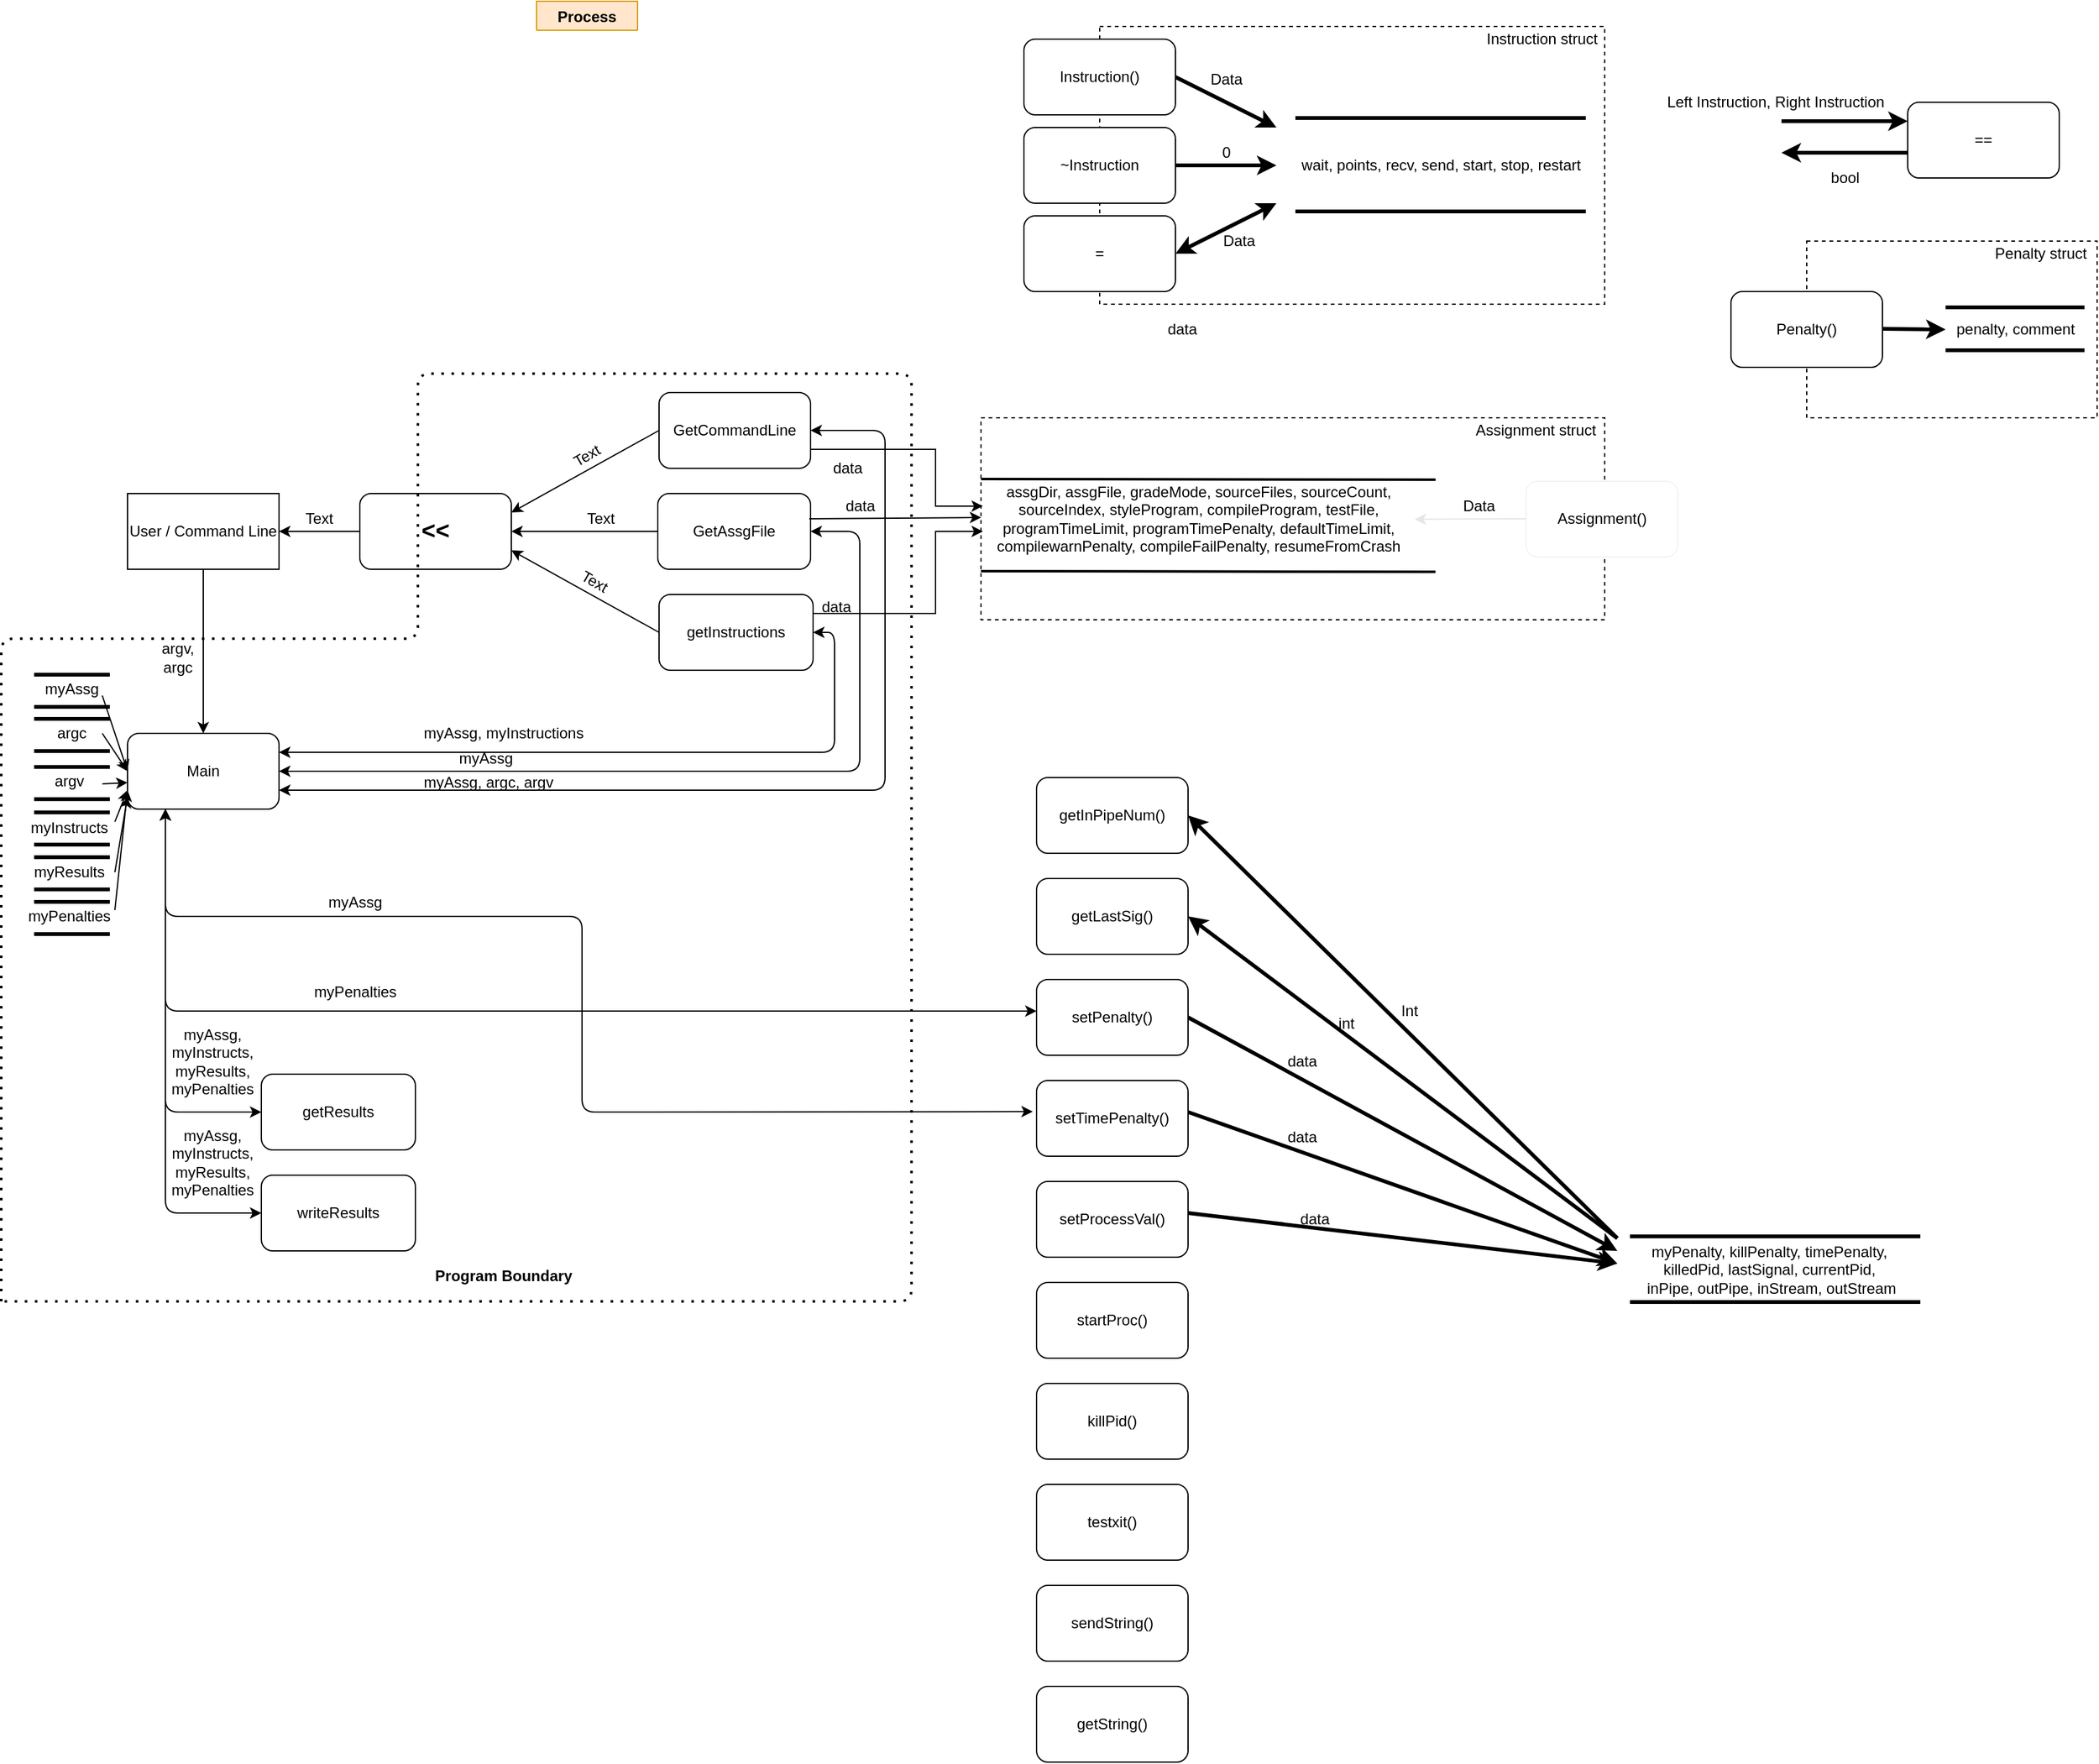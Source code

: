 <mxfile version="14.8.0" type="github">
  <diagram id="rguHkUJNCdWoJHxLz1bB" name="Main">
    <mxGraphModel dx="918" dy="512" grid="1" gridSize="10" guides="1" tooltips="1" connect="1" arrows="1" fold="1" page="1" pageScale="1" pageWidth="1100" pageHeight="850" math="0" shadow="0">
      <root>
        <mxCell id="0" />
        <mxCell id="1" parent="0" />
        <mxCell id="ouV6f6dpfnicYTkGdIAP-37" value="" style="rounded=0;whiteSpace=wrap;html=1;dashed=1;" parent="1" vertex="1">
          <mxGeometry x="1620" y="200" width="230" height="140" as="geometry" />
        </mxCell>
        <mxCell id="ouV6f6dpfnicYTkGdIAP-25" value="" style="rounded=0;whiteSpace=wrap;html=1;dashed=1;" parent="1" vertex="1">
          <mxGeometry x="1060" y="30" width="400" height="220" as="geometry" />
        </mxCell>
        <mxCell id="ouV6f6dpfnicYTkGdIAP-11" value="" style="rounded=0;whiteSpace=wrap;html=1;dashed=1;strokeWidth=1;direction=east;" parent="1" vertex="1">
          <mxGeometry x="966" y="340" width="494" height="160" as="geometry" />
        </mxCell>
        <mxCell id="XmJ7mHtLs4GO2itL8WQK-5" value="Main" style="rounded=1;whiteSpace=wrap;html=1;" parent="1" vertex="1">
          <mxGeometry x="290" y="590" width="120" height="60" as="geometry" />
        </mxCell>
        <mxCell id="nmjA72ro4ZMUYENDKjPd-1" value="Process" style="swimlane;fillColor=#ffe6cc;strokeColor=#d79b00;startSize=30;" parent="1" vertex="1" collapsed="1">
          <mxGeometry x="614" y="10" width="80" height="23" as="geometry">
            <mxRectangle x="614" y="10" width="200" height="430" as="alternateBounds" />
          </mxGeometry>
        </mxCell>
        <mxCell id="nmjA72ro4ZMUYENDKjPd-2" value="- *myPenalty" style="text;html=1;align=center;verticalAlign=middle;resizable=0;points=[];autosize=1;strokeColor=none;" parent="nmjA72ro4ZMUYENDKjPd-1" vertex="1">
          <mxGeometry x="4" y="30" width="80" height="20" as="geometry" />
        </mxCell>
        <mxCell id="nmjA72ro4ZMUYENDKjPd-8" value="- killPenalty" style="text;html=1;align=center;verticalAlign=middle;resizable=0;points=[];autosize=1;strokeColor=none;" parent="nmjA72ro4ZMUYENDKjPd-1" vertex="1">
          <mxGeometry y="50" width="80" height="20" as="geometry" />
        </mxCell>
        <mxCell id="nmjA72ro4ZMUYENDKjPd-9" value="- timePenalty" style="text;html=1;align=center;verticalAlign=middle;resizable=0;points=[];autosize=1;strokeColor=none;" parent="nmjA72ro4ZMUYENDKjPd-1" vertex="1">
          <mxGeometry y="70" width="90" height="20" as="geometry" />
        </mxCell>
        <mxCell id="nmjA72ro4ZMUYENDKjPd-10" value="- killedPid" style="text;html=1;align=center;verticalAlign=middle;resizable=0;points=[];autosize=1;strokeColor=none;" parent="nmjA72ro4ZMUYENDKjPd-1" vertex="1">
          <mxGeometry y="90" width="70" height="20" as="geometry" />
        </mxCell>
        <mxCell id="nmjA72ro4ZMUYENDKjPd-11" value="- lastSignal" style="text;html=1;align=center;verticalAlign=middle;resizable=0;points=[];autosize=1;strokeColor=none;" parent="nmjA72ro4ZMUYENDKjPd-1" vertex="1">
          <mxGeometry x="4" y="110" width="70" height="20" as="geometry" />
        </mxCell>
        <mxCell id="nmjA72ro4ZMUYENDKjPd-12" value="- currentPid" style="text;html=1;align=center;verticalAlign=middle;resizable=0;points=[];autosize=1;strokeColor=none;" parent="nmjA72ro4ZMUYENDKjPd-1" vertex="1">
          <mxGeometry y="130" width="80" height="20" as="geometry" />
        </mxCell>
        <mxCell id="nmjA72ro4ZMUYENDKjPd-13" value="- inPipe[]" style="text;html=1;align=center;verticalAlign=middle;resizable=0;points=[];autosize=1;strokeColor=none;" parent="nmjA72ro4ZMUYENDKjPd-1" vertex="1">
          <mxGeometry x="4" y="150" width="60" height="20" as="geometry" />
        </mxCell>
        <mxCell id="nmjA72ro4ZMUYENDKjPd-14" value="- outPipe[]" style="text;html=1;align=center;verticalAlign=middle;resizable=0;points=[];autosize=1;strokeColor=none;" parent="nmjA72ro4ZMUYENDKjPd-1" vertex="1">
          <mxGeometry x="2" y="170" width="70" height="20" as="geometry" />
        </mxCell>
        <mxCell id="nmjA72ro4ZMUYENDKjPd-16" value="- *inStream" style="text;html=1;align=center;verticalAlign=middle;resizable=0;points=[];autosize=1;strokeColor=none;" parent="nmjA72ro4ZMUYENDKjPd-1" vertex="1">
          <mxGeometry y="190" width="80" height="20" as="geometry" />
        </mxCell>
        <mxCell id="nmjA72ro4ZMUYENDKjPd-17" value="- *outStream" style="text;html=1;align=center;verticalAlign=middle;resizable=0;points=[];autosize=1;strokeColor=none;" parent="nmjA72ro4ZMUYENDKjPd-1" vertex="1">
          <mxGeometry x="4" y="210" width="80" height="20" as="geometry" />
        </mxCell>
        <mxCell id="ETJHJ8PqHRaNLE2HF3tO-7" value="" style="endArrow=none;html=1;strokeWidth=3;fillColor=#fff2cc;strokeColor=#d6b656;" parent="nmjA72ro4ZMUYENDKjPd-1" edge="1">
          <mxGeometry width="50" height="50" relative="1" as="geometry">
            <mxPoint y="230" as="sourcePoint" />
            <mxPoint x="200" y="230" as="targetPoint" />
            <Array as="points">
              <mxPoint x="100" y="230" />
            </Array>
          </mxGeometry>
        </mxCell>
        <mxCell id="ETJHJ8PqHRaNLE2HF3tO-9" value="+ getInPipeNum" style="text;html=1;align=center;verticalAlign=middle;resizable=0;points=[];autosize=1;strokeColor=none;" parent="nmjA72ro4ZMUYENDKjPd-1" vertex="1">
          <mxGeometry x="5" y="240" width="100" height="20" as="geometry" />
        </mxCell>
        <mxCell id="ETJHJ8PqHRaNLE2HF3tO-10" value="+ getLastSig" style="text;html=1;align=center;verticalAlign=middle;resizable=0;points=[];autosize=1;strokeColor=none;" parent="nmjA72ro4ZMUYENDKjPd-1" vertex="1">
          <mxGeometry x="5" y="260" width="80" height="20" as="geometry" />
        </mxCell>
        <mxCell id="ETJHJ8PqHRaNLE2HF3tO-11" value="+ setPenalty" style="text;html=1;align=center;verticalAlign=middle;resizable=0;points=[];autosize=1;strokeColor=none;" parent="nmjA72ro4ZMUYENDKjPd-1" vertex="1">
          <mxGeometry x="5" y="280" width="80" height="20" as="geometry" />
        </mxCell>
        <mxCell id="ETJHJ8PqHRaNLE2HF3tO-12" value="+ setTimePenalty" style="text;html=1;align=center;verticalAlign=middle;resizable=0;points=[];autosize=1;strokeColor=none;spacing=2;" parent="nmjA72ro4ZMUYENDKjPd-1" vertex="1">
          <mxGeometry x="3" y="300" width="110" height="20" as="geometry" />
        </mxCell>
        <mxCell id="ETJHJ8PqHRaNLE2HF3tO-13" value="+ startProc" style="text;html=1;align=center;verticalAlign=middle;resizable=0;points=[];autosize=1;strokeColor=none;" parent="nmjA72ro4ZMUYENDKjPd-1" vertex="1">
          <mxGeometry x="7" y="320" width="70" height="20" as="geometry" />
        </mxCell>
        <mxCell id="ETJHJ8PqHRaNLE2HF3tO-14" value="+ killPid" style="text;html=1;align=center;verticalAlign=middle;resizable=0;points=[];autosize=1;strokeColor=none;" parent="nmjA72ro4ZMUYENDKjPd-1" vertex="1">
          <mxGeometry x="4" y="340" width="60" height="20" as="geometry" />
        </mxCell>
        <mxCell id="ETJHJ8PqHRaNLE2HF3tO-15" value="+ testxit" style="text;html=1;align=center;verticalAlign=middle;resizable=0;points=[];autosize=1;strokeColor=none;" parent="nmjA72ro4ZMUYENDKjPd-1" vertex="1">
          <mxGeometry x="4" y="360" width="60" height="20" as="geometry" />
        </mxCell>
        <mxCell id="ETJHJ8PqHRaNLE2HF3tO-16" value="+ sendString" style="text;html=1;align=center;verticalAlign=middle;resizable=0;points=[];autosize=1;strokeColor=none;" parent="nmjA72ro4ZMUYENDKjPd-1" vertex="1">
          <mxGeometry x="7" y="380" width="80" height="20" as="geometry" />
        </mxCell>
        <mxCell id="ETJHJ8PqHRaNLE2HF3tO-17" value="+ *getString" style="text;html=1;align=center;verticalAlign=middle;resizable=0;points=[];autosize=1;strokeColor=none;" parent="nmjA72ro4ZMUYENDKjPd-1" vertex="1">
          <mxGeometry x="5" y="400" width="80" height="20" as="geometry" />
        </mxCell>
        <mxCell id="XmJ7mHtLs4GO2itL8WQK-11" value="" style="endArrow=classic;html=1;entryX=0.5;entryY=0;entryDx=0;entryDy=0;exitX=0.5;exitY=1;exitDx=0;exitDy=0;" parent="1" source="E9xuSxnTIN58teKCuuX2-3" target="XmJ7mHtLs4GO2itL8WQK-5" edge="1">
          <mxGeometry width="50" height="50" relative="1" as="geometry">
            <mxPoint x="340" y="392" as="sourcePoint" />
            <mxPoint x="440" y="460" as="targetPoint" />
          </mxGeometry>
        </mxCell>
        <mxCell id="Mvc_CKgihEDWktyKTYWP-44" style="edgeStyle=orthogonalEdgeStyle;rounded=0;orthogonalLoop=1;jettySize=auto;html=1;exitX=1;exitY=0.25;exitDx=0;exitDy=0;entryX=0;entryY=0.667;entryDx=0;entryDy=0;entryPerimeter=0;strokeWidth=1;" parent="1" source="XmJ7mHtLs4GO2itL8WQK-14" target="ouV6f6dpfnicYTkGdIAP-5" edge="1">
          <mxGeometry relative="1" as="geometry">
            <Array as="points">
              <mxPoint x="930" y="495" />
              <mxPoint x="930" y="430" />
            </Array>
          </mxGeometry>
        </mxCell>
        <mxCell id="XmJ7mHtLs4GO2itL8WQK-14" value="getInstructions" style="rounded=1;whiteSpace=wrap;html=1;" parent="1" vertex="1">
          <mxGeometry x="711" y="480" width="122" height="60" as="geometry" />
        </mxCell>
        <mxCell id="Mvc_CKgihEDWktyKTYWP-8" style="edgeStyle=orthogonalEdgeStyle;rounded=0;orthogonalLoop=1;jettySize=auto;html=1;exitX=1;exitY=0.75;exitDx=0;exitDy=0;strokeColor=#000000;strokeWidth=1;entryX=0;entryY=0.333;entryDx=0;entryDy=0;entryPerimeter=0;" parent="1" source="XmJ7mHtLs4GO2itL8WQK-15" target="ouV6f6dpfnicYTkGdIAP-5" edge="1">
          <mxGeometry relative="1" as="geometry">
            <mxPoint x="1020" y="405" as="targetPoint" />
            <Array as="points">
              <mxPoint x="930" y="365" />
              <mxPoint x="930" y="410" />
            </Array>
          </mxGeometry>
        </mxCell>
        <mxCell id="XmJ7mHtLs4GO2itL8WQK-15" value="GetCommandLine" style="rounded=1;whiteSpace=wrap;html=1;" parent="1" vertex="1">
          <mxGeometry x="711" y="320" width="120" height="60" as="geometry" />
        </mxCell>
        <mxCell id="XmJ7mHtLs4GO2itL8WQK-16" value="GetAssgFile" style="rounded=1;whiteSpace=wrap;html=1;" parent="1" vertex="1">
          <mxGeometry x="710" y="400" width="121" height="60" as="geometry" />
        </mxCell>
        <mxCell id="XmJ7mHtLs4GO2itL8WQK-20" value="argv, argc" style="text;html=1;strokeColor=none;fillColor=none;align=center;verticalAlign=middle;whiteSpace=wrap;rounded=0;rotation=0;" parent="1" vertex="1">
          <mxGeometry x="310" y="520" width="40" height="20" as="geometry" />
        </mxCell>
        <mxCell id="XmJ7mHtLs4GO2itL8WQK-21" value="myAssg, argc, argv" style="text;html=1;strokeColor=none;fillColor=none;align=center;verticalAlign=middle;whiteSpace=wrap;rounded=0;rotation=0;" parent="1" vertex="1">
          <mxGeometry x="518" y="610" width="116" height="37" as="geometry" />
        </mxCell>
        <mxCell id="E9xuSxnTIN58teKCuuX2-3" value="User / Command Line" style="rounded=0;whiteSpace=wrap;html=1;" parent="1" vertex="1">
          <mxGeometry x="290" y="400" width="120" height="60" as="geometry" />
        </mxCell>
        <mxCell id="E9xuSxnTIN58teKCuuX2-4" value="&lt;b&gt;&lt;font style=&quot;font-size: 19px&quot;&gt;&amp;lt;&amp;lt;&lt;/font&gt;&lt;/b&gt;" style="rounded=1;whiteSpace=wrap;html=1;" parent="1" vertex="1">
          <mxGeometry x="474" y="400" width="120" height="60" as="geometry" />
        </mxCell>
        <mxCell id="RXPGKztGr5cZx4qu9Qo7-2" value="" style="endArrow=none;html=1;strokeColor=#000000;strokeWidth=3;" parent="1" edge="1">
          <mxGeometry width="50" height="50" relative="1" as="geometry">
            <mxPoint x="216" y="543.5" as="sourcePoint" />
            <mxPoint x="276" y="543.5" as="targetPoint" />
          </mxGeometry>
        </mxCell>
        <mxCell id="RXPGKztGr5cZx4qu9Qo7-3" value="" style="endArrow=none;html=1;strokeColor=#000000;strokeWidth=3;" parent="1" edge="1">
          <mxGeometry width="50" height="50" relative="1" as="geometry">
            <mxPoint x="216" y="569" as="sourcePoint" />
            <mxPoint x="276" y="569" as="targetPoint" />
          </mxGeometry>
        </mxCell>
        <mxCell id="RXPGKztGr5cZx4qu9Qo7-4" value="myAssg" style="text;html=1;strokeColor=none;fillColor=none;align=center;verticalAlign=middle;whiteSpace=wrap;rounded=0;" parent="1" vertex="1">
          <mxGeometry x="226" y="540" width="40" height="29" as="geometry" />
        </mxCell>
        <mxCell id="RXPGKztGr5cZx4qu9Qo7-17" value="myAssg" style="text;html=1;strokeColor=none;fillColor=none;align=center;verticalAlign=middle;whiteSpace=wrap;rounded=0;" parent="1" vertex="1">
          <mxGeometry x="554" y="600" width="40" height="20" as="geometry" />
        </mxCell>
        <mxCell id="RXPGKztGr5cZx4qu9Qo7-18" value="myAssg, myInstructions" style="text;html=1;strokeColor=none;fillColor=none;align=center;verticalAlign=middle;whiteSpace=wrap;rounded=0;" parent="1" vertex="1">
          <mxGeometry x="510" y="580" width="156" height="20" as="geometry" />
        </mxCell>
        <mxCell id="RXPGKztGr5cZx4qu9Qo7-19" value="" style="endArrow=classic;html=1;strokeColor=#000000;strokeWidth=1;entryX=1;entryY=0.75;entryDx=0;entryDy=0;exitX=0;exitY=0.5;exitDx=0;exitDy=0;" parent="1" source="XmJ7mHtLs4GO2itL8WQK-14" target="E9xuSxnTIN58teKCuuX2-4" edge="1">
          <mxGeometry width="50" height="50" relative="1" as="geometry">
            <mxPoint x="660" y="610" as="sourcePoint" />
            <mxPoint x="710" y="560" as="targetPoint" />
          </mxGeometry>
        </mxCell>
        <mxCell id="RXPGKztGr5cZx4qu9Qo7-20" value="" style="endArrow=classic;html=1;strokeColor=#000000;strokeWidth=1;entryX=1;entryY=0.5;entryDx=0;entryDy=0;exitX=0;exitY=0.5;exitDx=0;exitDy=0;" parent="1" source="XmJ7mHtLs4GO2itL8WQK-16" target="E9xuSxnTIN58teKCuuX2-4" edge="1">
          <mxGeometry width="50" height="50" relative="1" as="geometry">
            <mxPoint x="672.5" y="565" as="sourcePoint" />
            <mxPoint x="555.5" y="500" as="targetPoint" />
          </mxGeometry>
        </mxCell>
        <mxCell id="RXPGKztGr5cZx4qu9Qo7-21" value="" style="endArrow=classic;html=1;strokeColor=#000000;strokeWidth=1;entryX=1;entryY=0.25;entryDx=0;entryDy=0;exitX=0;exitY=0.5;exitDx=0;exitDy=0;" parent="1" source="XmJ7mHtLs4GO2itL8WQK-15" target="E9xuSxnTIN58teKCuuX2-4" edge="1">
          <mxGeometry width="50" height="50" relative="1" as="geometry">
            <mxPoint x="686" y="370" as="sourcePoint" />
            <mxPoint x="570" y="370" as="targetPoint" />
          </mxGeometry>
        </mxCell>
        <mxCell id="RXPGKztGr5cZx4qu9Qo7-22" value="Text" style="text;html=1;strokeColor=none;fillColor=none;align=center;verticalAlign=middle;whiteSpace=wrap;rounded=0;rotation=-30;" parent="1" vertex="1">
          <mxGeometry x="634" y="360" width="40" height="20" as="geometry" />
        </mxCell>
        <mxCell id="RXPGKztGr5cZx4qu9Qo7-23" value="Text" style="text;html=1;strokeColor=none;fillColor=none;align=center;verticalAlign=middle;whiteSpace=wrap;rounded=0;rotation=0;" parent="1" vertex="1">
          <mxGeometry x="645" y="410" width="40" height="20" as="geometry" />
        </mxCell>
        <mxCell id="RXPGKztGr5cZx4qu9Qo7-24" value="Text" style="text;html=1;strokeColor=none;fillColor=none;align=center;verticalAlign=middle;whiteSpace=wrap;rounded=0;rotation=30;" parent="1" vertex="1">
          <mxGeometry x="640" y="460" width="40" height="20" as="geometry" />
        </mxCell>
        <mxCell id="RXPGKztGr5cZx4qu9Qo7-25" value="Text" style="text;html=1;strokeColor=none;fillColor=none;align=center;verticalAlign=middle;whiteSpace=wrap;rounded=0;rotation=0;" parent="1" vertex="1">
          <mxGeometry x="422" y="410" width="40" height="20" as="geometry" />
        </mxCell>
        <mxCell id="RXPGKztGr5cZx4qu9Qo7-26" value="" style="endArrow=classic;html=1;strokeColor=#000000;strokeWidth=1;entryX=1;entryY=0.5;entryDx=0;entryDy=0;exitX=0;exitY=0.5;exitDx=0;exitDy=0;" parent="1" source="E9xuSxnTIN58teKCuuX2-4" target="E9xuSxnTIN58teKCuuX2-3" edge="1">
          <mxGeometry width="50" height="50" relative="1" as="geometry">
            <mxPoint x="721" y="360" as="sourcePoint" />
            <mxPoint x="604" y="425" as="targetPoint" />
          </mxGeometry>
        </mxCell>
        <mxCell id="RXPGKztGr5cZx4qu9Qo7-27" value="" style="endArrow=none;html=1;strokeColor=#000000;strokeWidth=3;" parent="1" edge="1">
          <mxGeometry width="50" height="50" relative="1" as="geometry">
            <mxPoint x="216" y="578.5" as="sourcePoint" />
            <mxPoint x="276" y="578.5" as="targetPoint" />
          </mxGeometry>
        </mxCell>
        <mxCell id="RXPGKztGr5cZx4qu9Qo7-28" value="" style="endArrow=none;html=1;strokeColor=#000000;strokeWidth=3;" parent="1" edge="1">
          <mxGeometry width="50" height="50" relative="1" as="geometry">
            <mxPoint x="216" y="604" as="sourcePoint" />
            <mxPoint x="276" y="604" as="targetPoint" />
          </mxGeometry>
        </mxCell>
        <mxCell id="RXPGKztGr5cZx4qu9Qo7-29" value="argc" style="text;html=1;strokeColor=none;fillColor=none;align=center;verticalAlign=middle;whiteSpace=wrap;rounded=0;" parent="1" vertex="1">
          <mxGeometry x="226" y="575" width="40" height="29" as="geometry" />
        </mxCell>
        <mxCell id="RXPGKztGr5cZx4qu9Qo7-30" value="" style="endArrow=none;html=1;strokeColor=#000000;strokeWidth=3;" parent="1" edge="1">
          <mxGeometry width="50" height="50" relative="1" as="geometry">
            <mxPoint x="216" y="616.59" as="sourcePoint" />
            <mxPoint x="276" y="616.59" as="targetPoint" />
          </mxGeometry>
        </mxCell>
        <mxCell id="RXPGKztGr5cZx4qu9Qo7-31" value="" style="endArrow=none;html=1;strokeColor=#000000;strokeWidth=3;" parent="1" edge="1">
          <mxGeometry width="50" height="50" relative="1" as="geometry">
            <mxPoint x="216" y="642.09" as="sourcePoint" />
            <mxPoint x="276" y="642.09" as="targetPoint" />
          </mxGeometry>
        </mxCell>
        <mxCell id="RXPGKztGr5cZx4qu9Qo7-32" value="argv" style="text;html=1;strokeColor=none;fillColor=none;align=center;verticalAlign=middle;whiteSpace=wrap;rounded=0;" parent="1" vertex="1">
          <mxGeometry x="224" y="613.92" width="40" height="29" as="geometry" />
        </mxCell>
        <mxCell id="RXPGKztGr5cZx4qu9Qo7-33" value="" style="endArrow=classic;startArrow=classic;html=1;strokeColor=#000000;strokeWidth=1;entryX=1;entryY=0.5;entryDx=0;entryDy=0;exitX=1;exitY=0.5;exitDx=0;exitDy=0;" parent="1" source="XmJ7mHtLs4GO2itL8WQK-5" target="XmJ7mHtLs4GO2itL8WQK-16" edge="1">
          <mxGeometry width="50" height="50" relative="1" as="geometry">
            <mxPoint x="390" y="600" as="sourcePoint" />
            <mxPoint x="440" y="550" as="targetPoint" />
            <Array as="points">
              <mxPoint x="870" y="620" />
              <mxPoint x="870" y="430" />
            </Array>
          </mxGeometry>
        </mxCell>
        <mxCell id="RXPGKztGr5cZx4qu9Qo7-34" value="" style="endArrow=classic;startArrow=classic;html=1;strokeColor=#000000;strokeWidth=1;entryX=1;entryY=0.5;entryDx=0;entryDy=0;exitX=1;exitY=0.75;exitDx=0;exitDy=0;" parent="1" source="XmJ7mHtLs4GO2itL8WQK-5" target="XmJ7mHtLs4GO2itL8WQK-15" edge="1">
          <mxGeometry width="50" height="50" relative="1" as="geometry">
            <mxPoint x="390" y="600" as="sourcePoint" />
            <mxPoint x="440" y="550" as="targetPoint" />
            <Array as="points">
              <mxPoint x="890" y="635" />
              <mxPoint x="890" y="350" />
            </Array>
          </mxGeometry>
        </mxCell>
        <mxCell id="RXPGKztGr5cZx4qu9Qo7-35" value="" style="endArrow=classic;startArrow=classic;html=1;strokeColor=#000000;strokeWidth=1;entryX=1;entryY=0.5;entryDx=0;entryDy=0;exitX=1;exitY=0.25;exitDx=0;exitDy=0;" parent="1" source="XmJ7mHtLs4GO2itL8WQK-5" target="XmJ7mHtLs4GO2itL8WQK-14" edge="1">
          <mxGeometry width="50" height="50" relative="1" as="geometry">
            <mxPoint x="390" y="600" as="sourcePoint" />
            <mxPoint x="440" y="550" as="targetPoint" />
            <Array as="points">
              <mxPoint x="850" y="605" />
              <mxPoint x="850" y="510" />
            </Array>
          </mxGeometry>
        </mxCell>
        <mxCell id="RXPGKztGr5cZx4qu9Qo7-36" value="" style="endArrow=classic;html=1;strokeColor=#000000;strokeWidth=1;" parent="1" edge="1">
          <mxGeometry width="50" height="50" relative="1" as="geometry">
            <mxPoint x="270" y="560" as="sourcePoint" />
            <mxPoint x="290" y="620" as="targetPoint" />
          </mxGeometry>
        </mxCell>
        <mxCell id="ouV6f6dpfnicYTkGdIAP-5" value="assgDir, assgFile, gradeMode, sourceFiles, sourceCount, &lt;br&gt;sourceIndex, styleProgram, compileProgram, testFile, &lt;br&gt;programTimeLimit, programTimePenalty, defaultTimeLimit, &lt;br&gt;compilewarnPenalty, compileFailPenalty, resumeFromCrash" style="text;html=1;resizable=0;autosize=1;align=center;verticalAlign=middle;points=[];fillColor=none;strokeColor=none;rounded=0;strokeWidth=0;direction=east;" parent="1" vertex="1">
          <mxGeometry x="967.5" y="390" width="340" height="60" as="geometry" />
        </mxCell>
        <mxCell id="ouV6f6dpfnicYTkGdIAP-7" value="" style="shape=link;html=1;width=72;strokeWidth=2;" parent="1" edge="1">
          <mxGeometry width="100" relative="1" as="geometry">
            <mxPoint x="1326" y="425.5" as="sourcePoint" />
            <mxPoint x="966" y="425" as="targetPoint" />
          </mxGeometry>
        </mxCell>
        <mxCell id="ouV6f6dpfnicYTkGdIAP-8" value="Assignment()" style="rounded=1;whiteSpace=wrap;html=1;strokeWidth=0;direction=east;" parent="1" vertex="1">
          <mxGeometry x="1397.5" y="390" width="120" height="60" as="geometry" />
        </mxCell>
        <mxCell id="ouV6f6dpfnicYTkGdIAP-12" value="wait, points, recv, send, start, stop, restart" style="text;html=1;align=center;verticalAlign=middle;resizable=0;points=[];autosize=1;strokeColor=none;" parent="1" vertex="1">
          <mxGeometry x="1210" y="130" width="240" height="20" as="geometry" />
        </mxCell>
        <mxCell id="ouV6f6dpfnicYTkGdIAP-13" value="~Instruction" style="rounded=1;whiteSpace=wrap;html=1;" parent="1" vertex="1">
          <mxGeometry x="1000" y="110" width="120" height="60" as="geometry" />
        </mxCell>
        <mxCell id="ouV6f6dpfnicYTkGdIAP-14" value="Instruction()" style="rounded=1;whiteSpace=wrap;html=1;" parent="1" vertex="1">
          <mxGeometry x="1000" y="40" width="120" height="60" as="geometry" />
        </mxCell>
        <mxCell id="ouV6f6dpfnicYTkGdIAP-15" value="Data" style="text;html=1;resizable=0;autosize=1;align=center;verticalAlign=middle;points=[];fillColor=none;strokeColor=none;rounded=0;strokeWidth=0;direction=east;" parent="1" vertex="1">
          <mxGeometry x="1340" y="400" width="40" height="20" as="geometry" />
        </mxCell>
        <mxCell id="ouV6f6dpfnicYTkGdIAP-16" value="=" style="rounded=1;whiteSpace=wrap;html=1;" parent="1" vertex="1">
          <mxGeometry x="1000" y="180" width="120" height="60" as="geometry" />
        </mxCell>
        <mxCell id="ouV6f6dpfnicYTkGdIAP-17" value="" style="shape=link;html=1;width=72;strokeWidth=3;" parent="1" edge="1">
          <mxGeometry width="100" relative="1" as="geometry">
            <mxPoint x="1445" y="139.5" as="sourcePoint" />
            <mxPoint x="1215" y="139.5" as="targetPoint" />
          </mxGeometry>
        </mxCell>
        <mxCell id="ouV6f6dpfnicYTkGdIAP-18" value="" style="endArrow=classic;html=1;strokeWidth=3;" parent="1" edge="1">
          <mxGeometry width="50" height="50" relative="1" as="geometry">
            <mxPoint x="1120" y="70" as="sourcePoint" />
            <mxPoint x="1200" y="110" as="targetPoint" />
          </mxGeometry>
        </mxCell>
        <mxCell id="ouV6f6dpfnicYTkGdIAP-19" value="Data" style="text;html=1;resizable=0;autosize=1;align=center;verticalAlign=middle;points=[];fillColor=none;strokeColor=none;rounded=0;" parent="1" vertex="1">
          <mxGeometry x="1140" y="61.5" width="40" height="20" as="geometry" />
        </mxCell>
        <mxCell id="ouV6f6dpfnicYTkGdIAP-20" value="" style="endArrow=classic;html=1;strokeWidth=3;exitX=1;exitY=0.5;exitDx=0;exitDy=0;" parent="1" source="ouV6f6dpfnicYTkGdIAP-13" edge="1">
          <mxGeometry width="50" height="50" relative="1" as="geometry">
            <mxPoint x="1100" y="120" as="sourcePoint" />
            <mxPoint x="1200" y="140" as="targetPoint" />
          </mxGeometry>
        </mxCell>
        <mxCell id="ouV6f6dpfnicYTkGdIAP-21" value="0" style="text;html=1;resizable=0;autosize=1;align=center;verticalAlign=middle;points=[];fillColor=none;strokeColor=none;rounded=0;" parent="1" vertex="1">
          <mxGeometry x="1150" y="120" width="20" height="20" as="geometry" />
        </mxCell>
        <mxCell id="ouV6f6dpfnicYTkGdIAP-23" value="" style="endArrow=classic;startArrow=classic;html=1;strokeWidth=3;exitX=1;exitY=0.5;exitDx=0;exitDy=0;" parent="1" source="ouV6f6dpfnicYTkGdIAP-16" edge="1">
          <mxGeometry width="50" height="50" relative="1" as="geometry">
            <mxPoint x="1135" y="220" as="sourcePoint" />
            <mxPoint x="1200" y="170" as="targetPoint" />
          </mxGeometry>
        </mxCell>
        <mxCell id="ouV6f6dpfnicYTkGdIAP-24" value="Data" style="text;html=1;resizable=0;autosize=1;align=center;verticalAlign=middle;points=[];fillColor=none;strokeColor=none;rounded=0;" parent="1" vertex="1">
          <mxGeometry x="1150" y="190" width="40" height="20" as="geometry" />
        </mxCell>
        <mxCell id="ouV6f6dpfnicYTkGdIAP-26" value="Instruction struct" style="text;html=1;resizable=0;autosize=1;align=center;verticalAlign=middle;points=[];fillColor=none;strokeColor=none;rounded=0;" parent="1" vertex="1">
          <mxGeometry x="1360" y="30" width="100" height="20" as="geometry" />
        </mxCell>
        <mxCell id="ouV6f6dpfnicYTkGdIAP-27" value="Assignment struct" style="text;html=1;resizable=0;autosize=1;align=center;verticalAlign=middle;points=[];fillColor=none;strokeColor=none;rounded=0;strokeWidth=0;direction=east;" parent="1" vertex="1">
          <mxGeometry x="1350" y="340" width="110" height="20" as="geometry" />
        </mxCell>
        <mxCell id="ouV6f6dpfnicYTkGdIAP-28" value="==" style="rounded=1;whiteSpace=wrap;html=1;" parent="1" vertex="1">
          <mxGeometry x="1700" y="90" width="120" height="60" as="geometry" />
        </mxCell>
        <mxCell id="ouV6f6dpfnicYTkGdIAP-29" value="" style="endArrow=classic;html=1;strokeWidth=3;entryX=0;entryY=0.25;entryDx=0;entryDy=0;" parent="1" target="ouV6f6dpfnicYTkGdIAP-28" edge="1">
          <mxGeometry width="50" height="50" relative="1" as="geometry">
            <mxPoint x="1600" y="105" as="sourcePoint" />
            <mxPoint x="1450" y="50" as="targetPoint" />
          </mxGeometry>
        </mxCell>
        <mxCell id="ouV6f6dpfnicYTkGdIAP-30" value="" style="endArrow=classic;html=1;strokeWidth=3;" parent="1" edge="1">
          <mxGeometry width="50" height="50" relative="1" as="geometry">
            <mxPoint x="1700" y="130" as="sourcePoint" />
            <mxPoint x="1600" y="130" as="targetPoint" />
          </mxGeometry>
        </mxCell>
        <mxCell id="ouV6f6dpfnicYTkGdIAP-31" value="Left Instruction, Right Instruction" style="text;html=1;resizable=0;autosize=1;align=center;verticalAlign=middle;points=[];fillColor=none;strokeColor=none;rounded=0;" parent="1" vertex="1">
          <mxGeometry x="1500" y="80" width="190" height="20" as="geometry" />
        </mxCell>
        <mxCell id="ouV6f6dpfnicYTkGdIAP-32" value="bool" style="text;html=1;resizable=0;autosize=1;align=center;verticalAlign=middle;points=[];fillColor=none;strokeColor=none;rounded=0;" parent="1" vertex="1">
          <mxGeometry x="1630" y="140" width="40" height="20" as="geometry" />
        </mxCell>
        <mxCell id="ouV6f6dpfnicYTkGdIAP-33" value="Penalty()" style="rounded=1;whiteSpace=wrap;html=1;" parent="1" vertex="1">
          <mxGeometry x="1560" y="240" width="120" height="60" as="geometry" />
        </mxCell>
        <mxCell id="ouV6f6dpfnicYTkGdIAP-34" value="" style="endArrow=classic;html=1;strokeWidth=3;" parent="1" edge="1">
          <mxGeometry width="50" height="50" relative="1" as="geometry">
            <mxPoint x="1680" y="269.5" as="sourcePoint" />
            <mxPoint x="1730" y="270" as="targetPoint" />
          </mxGeometry>
        </mxCell>
        <mxCell id="ouV6f6dpfnicYTkGdIAP-35" value="" style="shape=link;html=1;width=32;strokeWidth=3;" parent="1" edge="1">
          <mxGeometry width="100" relative="1" as="geometry">
            <mxPoint x="1840" y="269.5" as="sourcePoint" />
            <mxPoint x="1730" y="269.5" as="targetPoint" />
          </mxGeometry>
        </mxCell>
        <mxCell id="ouV6f6dpfnicYTkGdIAP-36" value="penalty, comment" style="text;html=1;resizable=0;autosize=1;align=center;verticalAlign=middle;points=[];fillColor=none;strokeColor=none;rounded=0;" parent="1" vertex="1">
          <mxGeometry x="1730" y="260" width="110" height="20" as="geometry" />
        </mxCell>
        <mxCell id="ouV6f6dpfnicYTkGdIAP-38" value="Penalty struct" style="text;html=1;resizable=0;autosize=1;align=center;verticalAlign=middle;points=[];fillColor=none;strokeColor=none;rounded=0;" parent="1" vertex="1">
          <mxGeometry x="1760" y="200" width="90" height="20" as="geometry" />
        </mxCell>
        <mxCell id="ouV6f6dpfnicYTkGdIAP-39" value="" style="shape=link;html=1;width=50;strokeWidth=3;" parent="1" edge="1">
          <mxGeometry width="100" relative="1" as="geometry">
            <mxPoint x="1710" y="1014.5" as="sourcePoint" />
            <mxPoint x="1480" y="1014.5" as="targetPoint" />
          </mxGeometry>
        </mxCell>
        <mxCell id="TsAD6GtPPK-NTKVQld-j-2" value="" style="endArrow=none;dashed=1;html=1;dashPattern=1 3;strokeWidth=2;" parent="1" edge="1">
          <mxGeometry width="50" height="50" relative="1" as="geometry">
            <mxPoint x="190" y="1040" as="sourcePoint" />
            <mxPoint x="190" y="1040" as="targetPoint" />
            <Array as="points">
              <mxPoint x="190" y="515" />
              <mxPoint x="520" y="515" />
              <mxPoint x="520" y="305" />
              <mxPoint x="911" y="305" />
              <mxPoint x="911" y="1040" />
            </Array>
          </mxGeometry>
        </mxCell>
        <mxCell id="ouV6f6dpfnicYTkGdIAP-40" value="myPenalty, killPenalty, timePenalty, &lt;br&gt;killedPid, lastSignal, currentPid,&lt;br&gt;&amp;nbsp;inPipe, outPipe, inStream, outStream" style="text;html=1;resizable=0;autosize=1;align=center;verticalAlign=middle;points=[];fillColor=none;strokeColor=none;rounded=0;" parent="1" vertex="1">
          <mxGeometry x="1480" y="990" width="220" height="50" as="geometry" />
        </mxCell>
        <mxCell id="TsAD6GtPPK-NTKVQld-j-3" value="&lt;b&gt;Program Boundary&lt;/b&gt;" style="text;html=1;strokeColor=none;fillColor=none;align=center;verticalAlign=middle;whiteSpace=wrap;rounded=0;" parent="1" vertex="1">
          <mxGeometry x="488" y="1010" width="200" height="20" as="geometry" />
        </mxCell>
        <mxCell id="ouV6f6dpfnicYTkGdIAP-41" value="getLastSig()" style="rounded=1;whiteSpace=wrap;html=1;" parent="1" vertex="1">
          <mxGeometry x="1010" y="705" width="120" height="60" as="geometry" />
        </mxCell>
        <mxCell id="ouV6f6dpfnicYTkGdIAP-42" value="setPenalty()" style="rounded=1;whiteSpace=wrap;html=1;" parent="1" vertex="1">
          <mxGeometry x="1010" y="785" width="120" height="60" as="geometry" />
        </mxCell>
        <mxCell id="ouV6f6dpfnicYTkGdIAP-43" value="setTimePenalty()" style="rounded=1;whiteSpace=wrap;html=1;" parent="1" vertex="1">
          <mxGeometry x="1010" y="865" width="120" height="60" as="geometry" />
        </mxCell>
        <mxCell id="ouV6f6dpfnicYTkGdIAP-44" value="startProc()" style="rounded=1;whiteSpace=wrap;html=1;" parent="1" vertex="1">
          <mxGeometry x="1010" y="1025" width="120" height="60" as="geometry" />
        </mxCell>
        <mxCell id="ouV6f6dpfnicYTkGdIAP-45" value="setProcessVal()" style="rounded=1;whiteSpace=wrap;html=1;" parent="1" vertex="1">
          <mxGeometry x="1010" y="945" width="120" height="60" as="geometry" />
        </mxCell>
        <mxCell id="ouV6f6dpfnicYTkGdIAP-46" value="killPid()" style="rounded=1;whiteSpace=wrap;html=1;" parent="1" vertex="1">
          <mxGeometry x="1010" y="1105" width="120" height="60" as="geometry" />
        </mxCell>
        <mxCell id="ouV6f6dpfnicYTkGdIAP-47" value="testxit()" style="rounded=1;whiteSpace=wrap;html=1;" parent="1" vertex="1">
          <mxGeometry x="1010" y="1185" width="120" height="60" as="geometry" />
        </mxCell>
        <mxCell id="ouV6f6dpfnicYTkGdIAP-48" value="getInPipeNum()" style="rounded=1;whiteSpace=wrap;html=1;" parent="1" vertex="1">
          <mxGeometry x="1010" y="625" width="120" height="60" as="geometry" />
        </mxCell>
        <mxCell id="ouV6f6dpfnicYTkGdIAP-50" value="getString()" style="rounded=1;whiteSpace=wrap;html=1;" parent="1" vertex="1">
          <mxGeometry x="1010" y="1345" width="120" height="60" as="geometry" />
        </mxCell>
        <mxCell id="ouV6f6dpfnicYTkGdIAP-51" value="sendString()" style="rounded=1;whiteSpace=wrap;html=1;" parent="1" vertex="1">
          <mxGeometry x="1010" y="1265" width="120" height="60" as="geometry" />
        </mxCell>
        <mxCell id="ouV6f6dpfnicYTkGdIAP-52" value="" style="endArrow=classic;html=1;strokeWidth=3;entryX=1;entryY=0.5;entryDx=0;entryDy=0;" parent="1" target="ouV6f6dpfnicYTkGdIAP-48" edge="1">
          <mxGeometry width="50" height="50" relative="1" as="geometry">
            <mxPoint x="1470" y="990" as="sourcePoint" />
            <mxPoint x="1240" y="770" as="targetPoint" />
          </mxGeometry>
        </mxCell>
        <mxCell id="ouV6f6dpfnicYTkGdIAP-53" value="Int" style="text;html=1;resizable=0;autosize=1;align=center;verticalAlign=middle;points=[];fillColor=none;strokeColor=none;rounded=0;" parent="1" vertex="1">
          <mxGeometry x="1290" y="800" width="30" height="20" as="geometry" />
        </mxCell>
        <mxCell id="ouV6f6dpfnicYTkGdIAP-54" value="" style="endArrow=classic;html=1;strokeWidth=3;entryX=1;entryY=0.5;entryDx=0;entryDy=0;" parent="1" target="ouV6f6dpfnicYTkGdIAP-41" edge="1">
          <mxGeometry width="50" height="50" relative="1" as="geometry">
            <mxPoint x="1470" y="990" as="sourcePoint" />
            <mxPoint x="1130" y="680" as="targetPoint" />
          </mxGeometry>
        </mxCell>
        <mxCell id="ouV6f6dpfnicYTkGdIAP-55" value="int" style="text;html=1;resizable=0;autosize=1;align=center;verticalAlign=middle;points=[];fillColor=none;strokeColor=none;rounded=0;" parent="1" vertex="1">
          <mxGeometry x="1240" y="810" width="30" height="20" as="geometry" />
        </mxCell>
        <mxCell id="ouV6f6dpfnicYTkGdIAP-57" value="" style="endArrow=classic;html=1;strokeWidth=3;exitX=1;exitY=0.5;exitDx=0;exitDy=0;" parent="1" source="ouV6f6dpfnicYTkGdIAP-42" edge="1">
          <mxGeometry width="50" height="50" relative="1" as="geometry">
            <mxPoint x="1190" y="920" as="sourcePoint" />
            <mxPoint x="1470" y="1000" as="targetPoint" />
          </mxGeometry>
        </mxCell>
        <mxCell id="ouV6f6dpfnicYTkGdIAP-58" value="data" style="text;html=1;resizable=0;autosize=1;align=center;verticalAlign=middle;points=[];fillColor=none;strokeColor=none;rounded=0;" parent="1" vertex="1">
          <mxGeometry x="1200" y="840" width="40" height="20" as="geometry" />
        </mxCell>
        <mxCell id="ouV6f6dpfnicYTkGdIAP-59" value="" style="endArrow=classic;html=1;strokeWidth=3;exitX=1;exitY=0.5;exitDx=0;exitDy=0;" parent="1" edge="1">
          <mxGeometry width="50" height="50" relative="1" as="geometry">
            <mxPoint x="1130" y="890" as="sourcePoint" />
            <mxPoint x="1470" y="1010" as="targetPoint" />
          </mxGeometry>
        </mxCell>
        <mxCell id="ouV6f6dpfnicYTkGdIAP-60" value="data" style="text;html=1;resizable=0;autosize=1;align=center;verticalAlign=middle;points=[];fillColor=none;strokeColor=none;rounded=0;" parent="1" vertex="1">
          <mxGeometry x="1200" y="900" width="40" height="20" as="geometry" />
        </mxCell>
        <mxCell id="ouV6f6dpfnicYTkGdIAP-61" value="" style="endArrow=classic;html=1;strokeWidth=3;exitX=1;exitY=0.5;exitDx=0;exitDy=0;" parent="1" edge="1">
          <mxGeometry width="50" height="50" relative="1" as="geometry">
            <mxPoint x="1130" y="970" as="sourcePoint" />
            <mxPoint x="1470" y="1010" as="targetPoint" />
          </mxGeometry>
        </mxCell>
        <mxCell id="ouV6f6dpfnicYTkGdIAP-62" value="data" style="text;html=1;resizable=0;autosize=1;align=center;verticalAlign=middle;points=[];fillColor=none;strokeColor=none;rounded=0;" parent="1" vertex="1">
          <mxGeometry x="1210" y="965" width="40" height="20" as="geometry" />
        </mxCell>
        <mxCell id="ZdSJNE46GObwhMU4jasH-6" value="data" style="text;html=1;resizable=0;autosize=1;align=center;verticalAlign=middle;points=[];fillColor=none;strokeColor=none;rounded=0;" parent="1" vertex="1">
          <mxGeometry x="1105" y="260" width="40" height="20" as="geometry" />
        </mxCell>
        <mxCell id="Mvc_CKgihEDWktyKTYWP-10" value="" style="endArrow=classic;startArrow=classic;html=1;strokeColor=#000000;strokeWidth=1;entryX=0.25;entryY=1;entryDx=0;entryDy=0;exitX=-0.025;exitY=0.411;exitDx=0;exitDy=0;exitPerimeter=0;" parent="1" source="ouV6f6dpfnicYTkGdIAP-43" target="XmJ7mHtLs4GO2itL8WQK-5" edge="1">
          <mxGeometry width="50" height="50" relative="1" as="geometry">
            <mxPoint x="1000" y="890" as="sourcePoint" />
            <mxPoint x="760" y="580" as="targetPoint" />
            <Array as="points">
              <mxPoint x="650" y="890" />
              <mxPoint x="650" y="735" />
              <mxPoint x="320" y="735" />
            </Array>
          </mxGeometry>
        </mxCell>
        <mxCell id="Mvc_CKgihEDWktyKTYWP-11" value="myAssg" style="text;html=1;strokeColor=none;fillColor=none;align=center;verticalAlign=middle;whiteSpace=wrap;rounded=0;" parent="1" vertex="1">
          <mxGeometry x="453" y="714.41" width="35" height="20" as="geometry" />
        </mxCell>
        <mxCell id="Mvc_CKgihEDWktyKTYWP-13" value="" style="endArrow=classic;startArrow=classic;html=1;strokeColor=#000000;strokeWidth=1;" parent="1" edge="1">
          <mxGeometry width="50" height="50" relative="1" as="geometry">
            <mxPoint x="1010" y="810" as="sourcePoint" />
            <mxPoint x="320" y="650" as="targetPoint" />
            <Array as="points">
              <mxPoint x="320" y="810" />
            </Array>
          </mxGeometry>
        </mxCell>
        <mxCell id="Mvc_CKgihEDWktyKTYWP-15" value="myPenalties" style="text;html=1;strokeColor=none;fillColor=none;align=center;verticalAlign=middle;whiteSpace=wrap;rounded=0;" parent="1" vertex="1">
          <mxGeometry x="453" y="785" width="35" height="20" as="geometry" />
        </mxCell>
        <mxCell id="Mvc_CKgihEDWktyKTYWP-16" value="getResults" style="rounded=1;whiteSpace=wrap;html=1;" parent="1" vertex="1">
          <mxGeometry x="396" y="860" width="122" height="60" as="geometry" />
        </mxCell>
        <mxCell id="Mvc_CKgihEDWktyKTYWP-18" value="" style="endArrow=classic;startArrow=classic;html=1;strokeColor=#000000;strokeWidth=1;exitX=0;exitY=0.5;exitDx=0;exitDy=0;entryX=0.25;entryY=1;entryDx=0;entryDy=0;" parent="1" source="Mvc_CKgihEDWktyKTYWP-16" target="XmJ7mHtLs4GO2itL8WQK-5" edge="1">
          <mxGeometry width="50" height="50" relative="1" as="geometry">
            <mxPoint x="690" y="820" as="sourcePoint" />
            <mxPoint x="740" y="770" as="targetPoint" />
            <Array as="points">
              <mxPoint x="320" y="890" />
            </Array>
          </mxGeometry>
        </mxCell>
        <mxCell id="Mvc_CKgihEDWktyKTYWP-19" value="myAssg, myInstructs, myResults, myPenalties" style="text;html=1;strokeColor=none;fillColor=none;align=center;verticalAlign=middle;whiteSpace=wrap;rounded=0;" parent="1" vertex="1">
          <mxGeometry x="340" y="840" width="35" height="20" as="geometry" />
        </mxCell>
        <mxCell id="Mvc_CKgihEDWktyKTYWP-20" value="writeResults" style="rounded=1;whiteSpace=wrap;html=1;" parent="1" vertex="1">
          <mxGeometry x="396" y="940" width="122" height="60" as="geometry" />
        </mxCell>
        <mxCell id="Mvc_CKgihEDWktyKTYWP-21" value="" style="endArrow=classic;startArrow=classic;html=1;strokeColor=#000000;strokeWidth=1;exitX=0;exitY=0.5;exitDx=0;exitDy=0;" parent="1" source="Mvc_CKgihEDWktyKTYWP-20" edge="1">
          <mxGeometry width="50" height="50" relative="1" as="geometry">
            <mxPoint x="690" y="800" as="sourcePoint" />
            <mxPoint x="320" y="650" as="targetPoint" />
            <Array as="points">
              <mxPoint x="320" y="970" />
            </Array>
          </mxGeometry>
        </mxCell>
        <mxCell id="Mvc_CKgihEDWktyKTYWP-22" value="myAssg, myInstructs, myResults, myPenalties" style="text;html=1;strokeColor=none;fillColor=none;align=center;verticalAlign=middle;whiteSpace=wrap;rounded=0;" parent="1" vertex="1">
          <mxGeometry x="340" y="920" width="35" height="20" as="geometry" />
        </mxCell>
        <mxCell id="Mvc_CKgihEDWktyKTYWP-24" value="" style="endArrow=classic;html=1;strokeColor=#000000;strokeWidth=1;entryX=-0.004;entryY=0.483;entryDx=0;entryDy=0;entryPerimeter=0;" parent="1" target="ouV6f6dpfnicYTkGdIAP-5" edge="1">
          <mxGeometry width="50" height="50" relative="1" as="geometry">
            <mxPoint x="830" y="420" as="sourcePoint" />
            <mxPoint x="1060" y="419" as="targetPoint" />
          </mxGeometry>
        </mxCell>
        <mxCell id="Mvc_CKgihEDWktyKTYWP-26" value="" style="endArrow=none;html=1;strokeColor=#000000;strokeWidth=3;" parent="1" edge="1">
          <mxGeometry width="50" height="50" relative="1" as="geometry">
            <mxPoint x="216" y="652.67" as="sourcePoint" />
            <mxPoint x="276" y="652.67" as="targetPoint" />
          </mxGeometry>
        </mxCell>
        <mxCell id="Mvc_CKgihEDWktyKTYWP-27" value="" style="endArrow=none;html=1;strokeColor=#000000;strokeWidth=3;" parent="1" edge="1">
          <mxGeometry width="50" height="50" relative="1" as="geometry">
            <mxPoint x="216" y="678.17" as="sourcePoint" />
            <mxPoint x="276" y="678.17" as="targetPoint" />
          </mxGeometry>
        </mxCell>
        <mxCell id="Mvc_CKgihEDWktyKTYWP-28" value="myInstructs" style="text;html=1;strokeColor=none;fillColor=none;align=center;verticalAlign=middle;whiteSpace=wrap;rounded=0;" parent="1" vertex="1">
          <mxGeometry x="224" y="650" width="40" height="29" as="geometry" />
        </mxCell>
        <mxCell id="Mvc_CKgihEDWktyKTYWP-29" value="" style="endArrow=none;html=1;strokeColor=#000000;strokeWidth=3;" parent="1" edge="1">
          <mxGeometry width="50" height="50" relative="1" as="geometry">
            <mxPoint x="216" y="688.08" as="sourcePoint" />
            <mxPoint x="276" y="688.08" as="targetPoint" />
          </mxGeometry>
        </mxCell>
        <mxCell id="Mvc_CKgihEDWktyKTYWP-30" value="" style="endArrow=none;html=1;strokeColor=#000000;strokeWidth=3;" parent="1" edge="1">
          <mxGeometry width="50" height="50" relative="1" as="geometry">
            <mxPoint x="216" y="713.58" as="sourcePoint" />
            <mxPoint x="276" y="713.58" as="targetPoint" />
          </mxGeometry>
        </mxCell>
        <mxCell id="Mvc_CKgihEDWktyKTYWP-31" value="myResults" style="text;html=1;strokeColor=none;fillColor=none;align=center;verticalAlign=middle;whiteSpace=wrap;rounded=0;" parent="1" vertex="1">
          <mxGeometry x="224" y="685.41" width="40" height="29" as="geometry" />
        </mxCell>
        <mxCell id="Mvc_CKgihEDWktyKTYWP-32" value="" style="endArrow=none;html=1;strokeColor=#000000;strokeWidth=3;" parent="1" edge="1">
          <mxGeometry width="50" height="50" relative="1" as="geometry">
            <mxPoint x="216" y="723.5" as="sourcePoint" />
            <mxPoint x="276" y="723.5" as="targetPoint" />
          </mxGeometry>
        </mxCell>
        <mxCell id="Mvc_CKgihEDWktyKTYWP-33" value="" style="endArrow=none;html=1;strokeColor=#000000;strokeWidth=3;" parent="1" edge="1">
          <mxGeometry width="50" height="50" relative="1" as="geometry">
            <mxPoint x="216" y="749" as="sourcePoint" />
            <mxPoint x="276" y="749" as="targetPoint" />
          </mxGeometry>
        </mxCell>
        <mxCell id="Mvc_CKgihEDWktyKTYWP-34" value="myPenalties" style="text;html=1;strokeColor=none;fillColor=none;align=center;verticalAlign=middle;whiteSpace=wrap;rounded=0;" parent="1" vertex="1">
          <mxGeometry x="224" y="720" width="40" height="29" as="geometry" />
        </mxCell>
        <mxCell id="Mvc_CKgihEDWktyKTYWP-35" value="" style="endArrow=classic;html=1;strokeColor=#000000;strokeWidth=1;entryX=0;entryY=0.65;entryDx=0;entryDy=0;entryPerimeter=0;" parent="1" target="XmJ7mHtLs4GO2itL8WQK-5" edge="1">
          <mxGeometry width="50" height="50" relative="1" as="geometry">
            <mxPoint x="270" y="630" as="sourcePoint" />
            <mxPoint x="790" y="650" as="targetPoint" />
          </mxGeometry>
        </mxCell>
        <mxCell id="Mvc_CKgihEDWktyKTYWP-36" value="" style="endArrow=classic;html=1;strokeColor=#000000;strokeWidth=1;" parent="1" edge="1">
          <mxGeometry width="50" height="50" relative="1" as="geometry">
            <mxPoint x="270" y="590" as="sourcePoint" />
            <mxPoint x="290" y="620" as="targetPoint" />
          </mxGeometry>
        </mxCell>
        <mxCell id="Mvc_CKgihEDWktyKTYWP-37" value="" style="endArrow=classic;html=1;strokeColor=#000000;strokeWidth=1;entryX=0;entryY=0.75;entryDx=0;entryDy=0;" parent="1" target="XmJ7mHtLs4GO2itL8WQK-5" edge="1">
          <mxGeometry width="50" height="50" relative="1" as="geometry">
            <mxPoint x="280" y="660" as="sourcePoint" />
            <mxPoint x="790" y="650" as="targetPoint" />
          </mxGeometry>
        </mxCell>
        <mxCell id="Mvc_CKgihEDWktyKTYWP-38" value="" style="endArrow=classic;html=1;strokeColor=#000000;strokeWidth=1;" parent="1" edge="1">
          <mxGeometry width="50" height="50" relative="1" as="geometry">
            <mxPoint x="280" y="700" as="sourcePoint" />
            <mxPoint x="290" y="640" as="targetPoint" />
          </mxGeometry>
        </mxCell>
        <mxCell id="Mvc_CKgihEDWktyKTYWP-39" value="" style="endArrow=classic;html=1;strokeColor=#000000;strokeWidth=1;entryX=0;entryY=0.75;entryDx=0;entryDy=0;" parent="1" target="XmJ7mHtLs4GO2itL8WQK-5" edge="1">
          <mxGeometry width="50" height="50" relative="1" as="geometry">
            <mxPoint x="280" y="730" as="sourcePoint" />
            <mxPoint x="790" y="650" as="targetPoint" />
          </mxGeometry>
        </mxCell>
        <mxCell id="Mvc_CKgihEDWktyKTYWP-43" value="" style="endArrow=classic;html=1;strokeWidth=1;entryX=1.006;entryY=0.506;entryDx=0;entryDy=0;entryPerimeter=0;exitX=0;exitY=0.5;exitDx=0;exitDy=0;strokeColor=#E6E6E6;" parent="1" source="ouV6f6dpfnicYTkGdIAP-8" target="ouV6f6dpfnicYTkGdIAP-5" edge="1">
          <mxGeometry width="50" height="50" relative="1" as="geometry">
            <mxPoint x="1287.5" y="520" as="sourcePoint" />
            <mxPoint x="1337.5" y="470" as="targetPoint" />
          </mxGeometry>
        </mxCell>
        <mxCell id="S416noP4abhQT-8sqvd6-2" value="data" style="text;html=1;resizable=0;autosize=1;align=center;verticalAlign=middle;points=[];fillColor=none;strokeColor=none;rounded=0;" vertex="1" parent="1">
          <mxGeometry x="840" y="370" width="40" height="20" as="geometry" />
        </mxCell>
        <mxCell id="S416noP4abhQT-8sqvd6-4" value="data" style="text;html=1;resizable=0;autosize=1;align=center;verticalAlign=middle;points=[];fillColor=none;strokeColor=none;rounded=0;" vertex="1" parent="1">
          <mxGeometry x="850" y="400" width="40" height="20" as="geometry" />
        </mxCell>
        <mxCell id="S416noP4abhQT-8sqvd6-5" value="data" style="text;html=1;resizable=0;autosize=1;align=center;verticalAlign=middle;points=[];fillColor=none;strokeColor=none;rounded=0;" vertex="1" parent="1">
          <mxGeometry x="831" y="480" width="40" height="20" as="geometry" />
        </mxCell>
      </root>
    </mxGraphModel>
  </diagram>
</mxfile>
